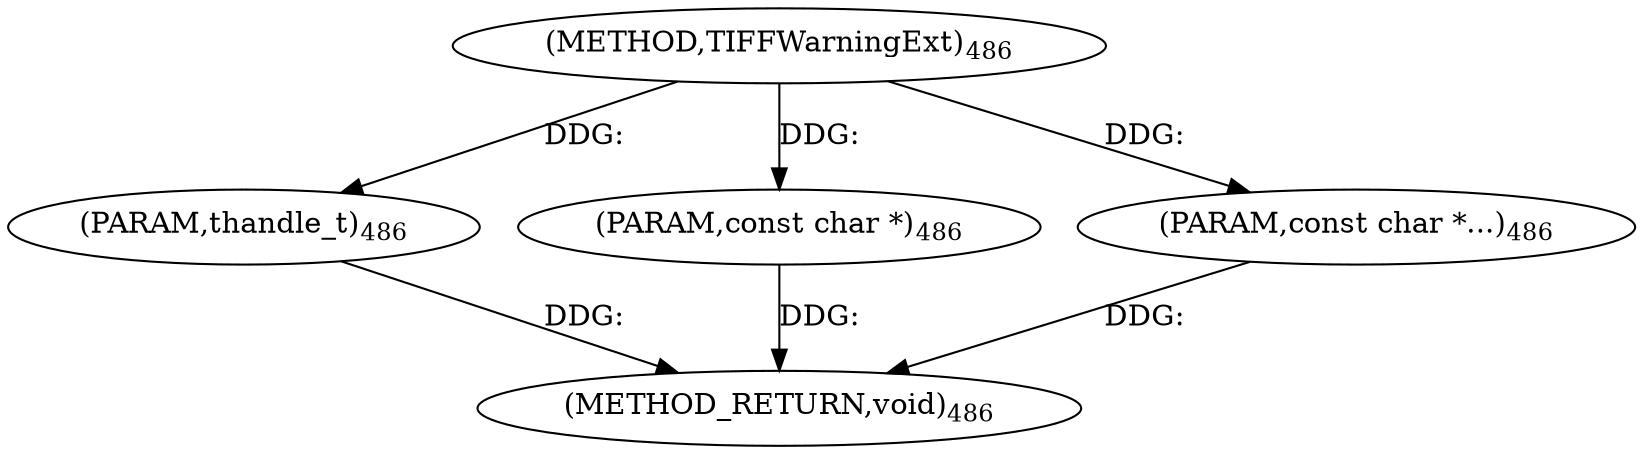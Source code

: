 digraph "TIFFWarningExt" {  
"8967" [label = <(METHOD,TIFFWarningExt)<SUB>486</SUB>> ]
"8971" [label = <(METHOD_RETURN,void)<SUB>486</SUB>> ]
"8968" [label = <(PARAM,thandle_t)<SUB>486</SUB>> ]
"8969" [label = <(PARAM,const char *)<SUB>486</SUB>> ]
"8970" [label = <(PARAM,const char *...)<SUB>486</SUB>> ]
  "8968" -> "8971"  [ label = "DDG: "] 
  "8969" -> "8971"  [ label = "DDG: "] 
  "8970" -> "8971"  [ label = "DDG: "] 
  "8967" -> "8968"  [ label = "DDG: "] 
  "8967" -> "8969"  [ label = "DDG: "] 
  "8967" -> "8970"  [ label = "DDG: "] 
}
